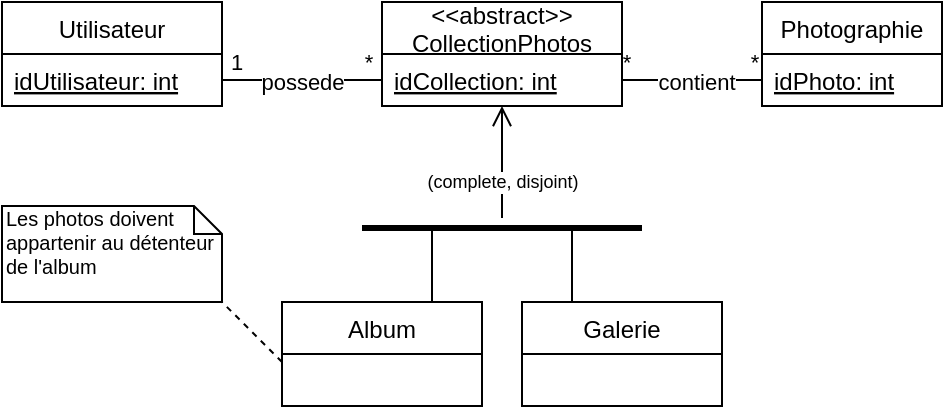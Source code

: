 <mxfile version="13.6.2" type="device"><diagram id="51i4OnDnp8ZMoID5Vl8A" name="Page-1"><mxGraphModel dx="621" dy="483" grid="1" gridSize="10" guides="1" tooltips="1" connect="1" arrows="1" fold="1" page="1" pageScale="1" pageWidth="1169" pageHeight="827" math="0" shadow="0"><root><mxCell id="0"/><mxCell id="1" parent="0"/><mxCell id="f13qkJm1P3GqdWYVwP5s-3" style="edgeStyle=orthogonalEdgeStyle;rounded=0;orthogonalLoop=1;jettySize=auto;html=1;entryX=0;entryY=0.5;entryDx=0;entryDy=0;strokeWidth=1;endArrow=none;endFill=0;" parent="1" source="f13qkJm1P3GqdWYVwP5s-2" target="f13qkJm1P3GqdWYVwP5s-20" edge="1"><mxGeometry relative="1" as="geometry"/></mxCell><mxCell id="f13qkJm1P3GqdWYVwP5s-4" value="contient" style="edgeLabel;html=1;align=center;verticalAlign=middle;resizable=0;points=[];" parent="f13qkJm1P3GqdWYVwP5s-3" vertex="1" connectable="0"><mxGeometry x="-0.243" y="-1" relative="1" as="geometry"><mxPoint x="10.29" as="offset"/></mxGeometry></mxCell><mxCell id="f13qkJm1P3GqdWYVwP5s-5" value="*" style="edgeLabel;html=1;align=center;verticalAlign=middle;resizable=0;points=[];" parent="f13qkJm1P3GqdWYVwP5s-3" vertex="1" connectable="0"><mxGeometry x="0.671" relative="1" as="geometry"><mxPoint x="7" y="-9" as="offset"/></mxGeometry></mxCell><mxCell id="f13qkJm1P3GqdWYVwP5s-6" value="*" style="edgeLabel;html=1;align=center;verticalAlign=middle;resizable=0;points=[];" parent="f13qkJm1P3GqdWYVwP5s-3" vertex="1" connectable="0"><mxGeometry x="-0.711" y="2" relative="1" as="geometry"><mxPoint x="-8" y="-7" as="offset"/></mxGeometry></mxCell><mxCell id="f13qkJm1P3GqdWYVwP5s-7" style="edgeStyle=orthogonalEdgeStyle;rounded=0;orthogonalLoop=1;jettySize=auto;html=1;entryX=0;entryY=0.5;entryDx=0;entryDy=0;endArrow=none;endFill=0;strokeWidth=1;" parent="1" source="f13qkJm1P3GqdWYVwP5s-22" target="f13qkJm1P3GqdWYVwP5s-2" edge="1"><mxGeometry relative="1" as="geometry"/></mxCell><mxCell id="f13qkJm1P3GqdWYVwP5s-8" value="possede" style="edgeLabel;html=1;align=center;verticalAlign=middle;resizable=0;points=[];" parent="f13qkJm1P3GqdWYVwP5s-7" vertex="1" connectable="0"><mxGeometry x="0.283" relative="1" as="geometry"><mxPoint x="-11.43" y="1" as="offset"/></mxGeometry></mxCell><mxCell id="f13qkJm1P3GqdWYVwP5s-9" value="1" style="edgeLabel;html=1;align=center;verticalAlign=middle;resizable=0;points=[];" parent="f13qkJm1P3GqdWYVwP5s-7" vertex="1" connectable="0"><mxGeometry x="-0.826" y="1" relative="1" as="geometry"><mxPoint y="-8" as="offset"/></mxGeometry></mxCell><mxCell id="f13qkJm1P3GqdWYVwP5s-10" value="*" style="edgeLabel;html=1;align=center;verticalAlign=middle;resizable=0;points=[];" parent="f13qkJm1P3GqdWYVwP5s-7" vertex="1" connectable="0"><mxGeometry x="0.729" y="1" relative="1" as="geometry"><mxPoint x="4" y="-8" as="offset"/></mxGeometry></mxCell><mxCell id="f13qkJm1P3GqdWYVwP5s-11" value="" style="shape=line;html=1;strokeWidth=3;fontColor=#FF33FF;labelBackgroundColor=none;" parent="1" vertex="1"><mxGeometry x="520" y="398" width="140" height="10" as="geometry"/></mxCell><mxCell id="f13qkJm1P3GqdWYVwP5s-12" value="" style="edgeStyle=orthogonalEdgeStyle;html=1;verticalAlign=bottom;endArrow=open;endSize=8;fontColor=#FF33FF;labelBackgroundColor=none;entryX=0.5;entryY=1;entryDx=0;entryDy=0;" parent="1" source="f13qkJm1P3GqdWYVwP5s-11" target="f13qkJm1P3GqdWYVwP5s-1" edge="1"><mxGeometry relative="1" as="geometry"><mxPoint x="590" y="470" as="targetPoint"/></mxGeometry></mxCell><mxCell id="f13qkJm1P3GqdWYVwP5s-23" value="(complete, disjoint)" style="edgeLabel;html=1;align=center;verticalAlign=middle;resizable=0;points=[];fontSize=9;" parent="f13qkJm1P3GqdWYVwP5s-12" vertex="1" connectable="0"><mxGeometry x="-0.318" relative="1" as="geometry"><mxPoint y="0.86" as="offset"/></mxGeometry></mxCell><mxCell id="f13qkJm1P3GqdWYVwP5s-13" style="edgeStyle=orthogonalEdgeStyle;rounded=0;orthogonalLoop=1;jettySize=auto;html=1;entryX=0.25;entryY=0.5;entryDx=0;entryDy=0;entryPerimeter=0;labelBackgroundColor=none;endArrow=none;endFill=0;strokeColor=#000000;strokeWidth=1;fontColor=#FF33FF;" parent="1" source="f13qkJm1P3GqdWYVwP5s-14" target="f13qkJm1P3GqdWYVwP5s-11" edge="1"><mxGeometry relative="1" as="geometry"><Array as="points"><mxPoint x="555" y="430"/><mxPoint x="555" y="430"/></Array></mxGeometry></mxCell><mxCell id="f13qkJm1P3GqdWYVwP5s-15" style="edgeStyle=orthogonalEdgeStyle;rounded=0;orthogonalLoop=1;jettySize=auto;html=1;entryX=0.75;entryY=0.5;entryDx=0;entryDy=0;entryPerimeter=0;labelBackgroundColor=none;endArrow=none;endFill=0;strokeColor=#000000;strokeWidth=1;fontColor=#FF33FF;" parent="1" source="f13qkJm1P3GqdWYVwP5s-16" target="f13qkJm1P3GqdWYVwP5s-11" edge="1"><mxGeometry relative="1" as="geometry"><Array as="points"><mxPoint x="625" y="430"/><mxPoint x="625" y="430"/></Array></mxGeometry></mxCell><mxCell id="f13qkJm1P3GqdWYVwP5s-17" value="&lt;font color=&quot;#000000&quot; style=&quot;font-size: 10px;&quot;&gt;Les photos doivent appartenir au détenteur de l'album&lt;br style=&quot;font-size: 10px;&quot;&gt;&lt;/font&gt;" style="shape=note;whiteSpace=wrap;html=1;size=14;verticalAlign=top;align=left;spacingTop=-6;labelBackgroundColor=none;strokeColor=#000000;strokeWidth=1;fontColor=#FF33FF;fontSize=10;" parent="1" vertex="1"><mxGeometry x="340" y="392" width="110" height="48" as="geometry"/></mxCell><mxCell id="f13qkJm1P3GqdWYVwP5s-18" value="" style="endArrow=none;dashed=1;html=1;labelBackgroundColor=none;strokeColor=#000000;strokeWidth=1;fontSize=10;fontColor=#FF33FF;entryX=1;entryY=1;entryDx=0;entryDy=0;entryPerimeter=0;" parent="1" target="f13qkJm1P3GqdWYVwP5s-17" edge="1"><mxGeometry width="50" height="50" relative="1" as="geometry"><mxPoint x="480" y="470" as="sourcePoint"/><mxPoint x="450" y="480" as="targetPoint"/></mxGeometry></mxCell><mxCell id="f13qkJm1P3GqdWYVwP5s-14" value="Album" style="swimlane;fontStyle=0;childLayout=stackLayout;horizontal=1;startSize=26;fillColor=none;horizontalStack=0;resizeParent=1;resizeParentMax=0;resizeLast=0;collapsible=1;marginBottom=0;" parent="1" vertex="1"><mxGeometry x="480" y="440" width="100" height="52" as="geometry"/></mxCell><mxCell id="f13qkJm1P3GqdWYVwP5s-16" value="Galerie" style="swimlane;fontStyle=0;childLayout=stackLayout;horizontal=1;startSize=26;fillColor=none;horizontalStack=0;resizeParent=1;resizeParentMax=0;resizeLast=0;collapsible=1;marginBottom=0;" parent="1" vertex="1"><mxGeometry x="600" y="440" width="100" height="52" as="geometry"/></mxCell><mxCell id="f13qkJm1P3GqdWYVwP5s-19" value="Photographie" style="swimlane;fontStyle=0;childLayout=stackLayout;horizontal=1;startSize=26;fillColor=none;horizontalStack=0;resizeParent=1;resizeParentMax=0;resizeLast=0;collapsible=1;marginBottom=0;" parent="1" vertex="1"><mxGeometry x="720" y="290" width="90" height="52" as="geometry"/></mxCell><mxCell id="f13qkJm1P3GqdWYVwP5s-20" value="idPhoto: int" style="text;strokeColor=none;fillColor=none;align=left;verticalAlign=top;spacingLeft=4;spacingRight=4;overflow=hidden;rotatable=0;points=[[0,0.5],[1,0.5]];portConstraint=eastwest;fontStyle=4" parent="f13qkJm1P3GqdWYVwP5s-19" vertex="1"><mxGeometry y="26" width="90" height="26" as="geometry"/></mxCell><mxCell id="f13qkJm1P3GqdWYVwP5s-21" value="Utilisateur" style="swimlane;fontStyle=0;childLayout=stackLayout;horizontal=1;startSize=26;fillColor=none;horizontalStack=0;resizeParent=1;resizeParentMax=0;resizeLast=0;collapsible=1;marginBottom=0;" parent="1" vertex="1"><mxGeometry x="340" y="290" width="110" height="52" as="geometry"/></mxCell><mxCell id="f13qkJm1P3GqdWYVwP5s-22" value="idUtilisateur: int" style="text;strokeColor=none;fillColor=none;align=left;verticalAlign=top;spacingLeft=4;spacingRight=4;overflow=hidden;rotatable=0;points=[[0,0.5],[1,0.5]];portConstraint=eastwest;fontStyle=4" parent="f13qkJm1P3GqdWYVwP5s-21" vertex="1"><mxGeometry y="26" width="110" height="26" as="geometry"/></mxCell><mxCell id="f13qkJm1P3GqdWYVwP5s-1" value="&lt;&lt;abstract&gt;&gt;&#10;CollectionPhotos" style="swimlane;fontStyle=0;childLayout=stackLayout;horizontal=1;startSize=26;fillColor=none;horizontalStack=0;resizeParent=1;resizeParentMax=0;resizeLast=0;collapsible=1;marginBottom=0;" parent="1" vertex="1"><mxGeometry x="530" y="290" width="120" height="52" as="geometry"/></mxCell><mxCell id="f13qkJm1P3GqdWYVwP5s-2" value="idCollection: int" style="text;strokeColor=none;fillColor=none;align=left;verticalAlign=top;spacingLeft=4;spacingRight=4;overflow=hidden;rotatable=0;points=[[0,0.5],[1,0.5]];portConstraint=eastwest;fontStyle=4" parent="f13qkJm1P3GqdWYVwP5s-1" vertex="1"><mxGeometry y="26" width="120" height="26" as="geometry"/></mxCell></root></mxGraphModel></diagram></mxfile>